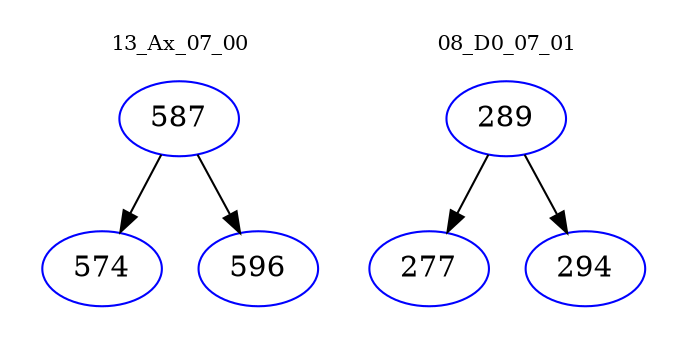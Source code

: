 digraph{
subgraph cluster_0 {
color = white
label = "13_Ax_07_00";
fontsize=10;
T0_587 [label="587", color="blue"]
T0_587 -> T0_574 [color="black"]
T0_574 [label="574", color="blue"]
T0_587 -> T0_596 [color="black"]
T0_596 [label="596", color="blue"]
}
subgraph cluster_1 {
color = white
label = "08_D0_07_01";
fontsize=10;
T1_289 [label="289", color="blue"]
T1_289 -> T1_277 [color="black"]
T1_277 [label="277", color="blue"]
T1_289 -> T1_294 [color="black"]
T1_294 [label="294", color="blue"]
}
}
